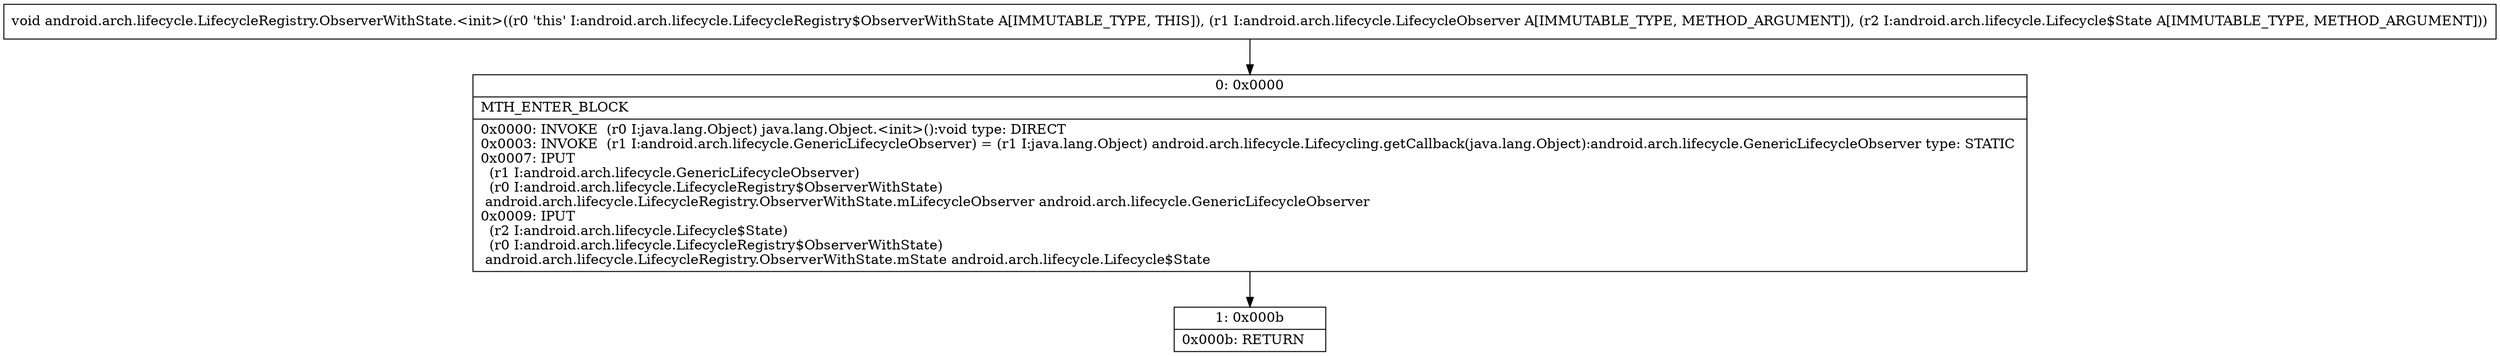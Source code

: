 digraph "CFG forandroid.arch.lifecycle.LifecycleRegistry.ObserverWithState.\<init\>(Landroid\/arch\/lifecycle\/LifecycleObserver;Landroid\/arch\/lifecycle\/Lifecycle$State;)V" {
Node_0 [shape=record,label="{0\:\ 0x0000|MTH_ENTER_BLOCK\l|0x0000: INVOKE  (r0 I:java.lang.Object) java.lang.Object.\<init\>():void type: DIRECT \l0x0003: INVOKE  (r1 I:android.arch.lifecycle.GenericLifecycleObserver) = (r1 I:java.lang.Object) android.arch.lifecycle.Lifecycling.getCallback(java.lang.Object):android.arch.lifecycle.GenericLifecycleObserver type: STATIC \l0x0007: IPUT  \l  (r1 I:android.arch.lifecycle.GenericLifecycleObserver)\l  (r0 I:android.arch.lifecycle.LifecycleRegistry$ObserverWithState)\l android.arch.lifecycle.LifecycleRegistry.ObserverWithState.mLifecycleObserver android.arch.lifecycle.GenericLifecycleObserver \l0x0009: IPUT  \l  (r2 I:android.arch.lifecycle.Lifecycle$State)\l  (r0 I:android.arch.lifecycle.LifecycleRegistry$ObserverWithState)\l android.arch.lifecycle.LifecycleRegistry.ObserverWithState.mState android.arch.lifecycle.Lifecycle$State \l}"];
Node_1 [shape=record,label="{1\:\ 0x000b|0x000b: RETURN   \l}"];
MethodNode[shape=record,label="{void android.arch.lifecycle.LifecycleRegistry.ObserverWithState.\<init\>((r0 'this' I:android.arch.lifecycle.LifecycleRegistry$ObserverWithState A[IMMUTABLE_TYPE, THIS]), (r1 I:android.arch.lifecycle.LifecycleObserver A[IMMUTABLE_TYPE, METHOD_ARGUMENT]), (r2 I:android.arch.lifecycle.Lifecycle$State A[IMMUTABLE_TYPE, METHOD_ARGUMENT])) }"];
MethodNode -> Node_0;
Node_0 -> Node_1;
}

